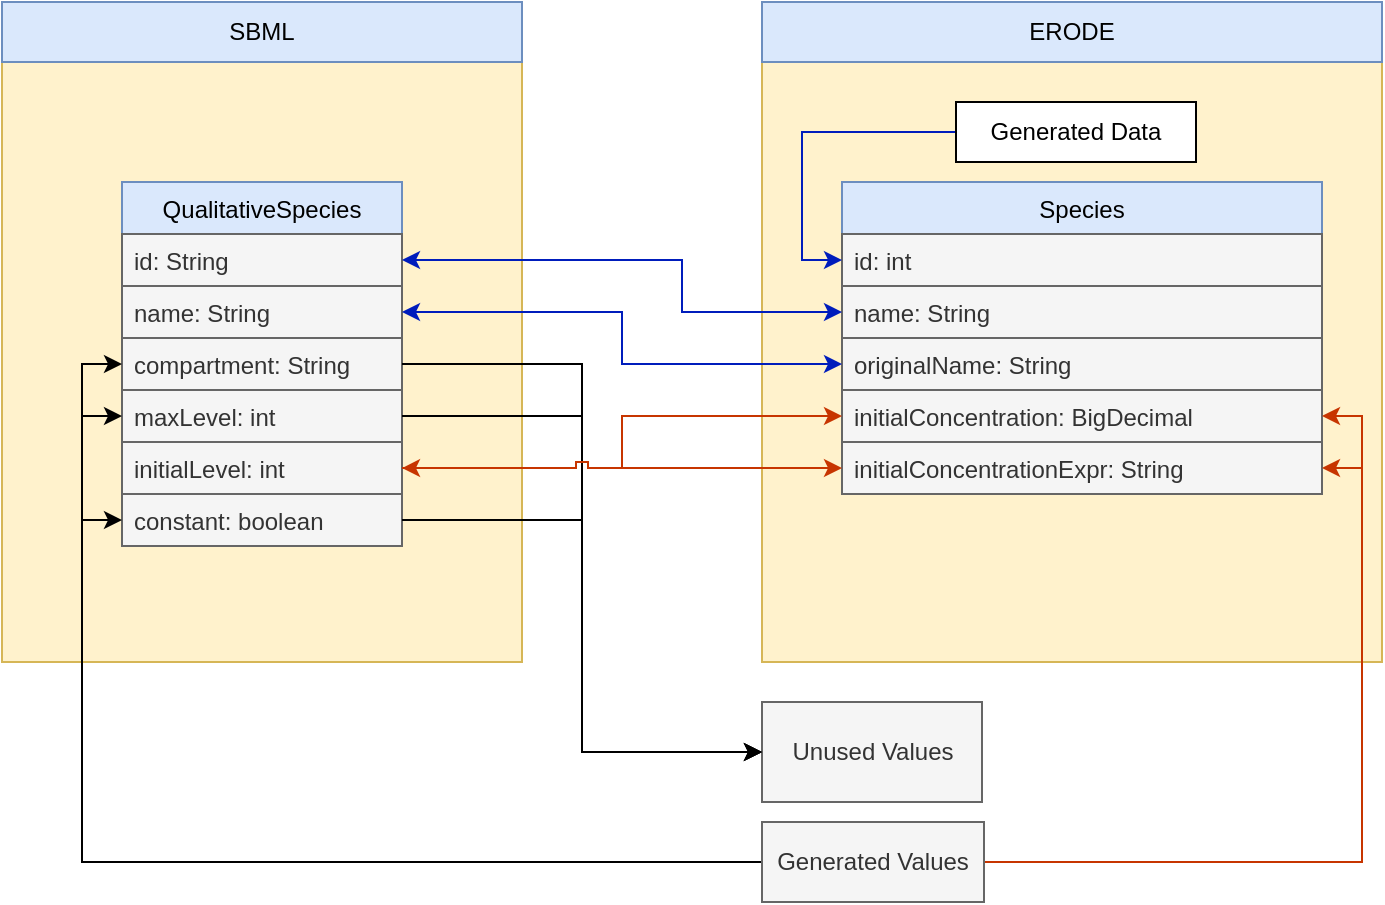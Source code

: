 <mxfile version="14.1.8" type="device"><diagram id="C5RBs43oDa-KdzZeNtuy" name="Page-1"><mxGraphModel dx="981" dy="567" grid="1" gridSize="10" guides="1" tooltips="1" connect="1" arrows="1" fold="1" page="1" pageScale="1" pageWidth="827" pageHeight="583" math="0" shadow="0"><root><mxCell id="WIyWlLk6GJQsqaUBKTNV-0"/><mxCell id="WIyWlLk6GJQsqaUBKTNV-1" parent="WIyWlLk6GJQsqaUBKTNV-0"/><mxCell id="7yNVg6CUx43FvdOQkHoD-31" value="" style="rounded=0;whiteSpace=wrap;html=1;fillColor=#fff2cc;strokeColor=#d6b656;" vertex="1" parent="WIyWlLk6GJQsqaUBKTNV-1"><mxGeometry x="449" y="80" width="310" height="330" as="geometry"/></mxCell><mxCell id="7yNVg6CUx43FvdOQkHoD-29" value="" style="rounded=0;whiteSpace=wrap;html=1;fillColor=#fff2cc;strokeColor=#d6b656;" vertex="1" parent="WIyWlLk6GJQsqaUBKTNV-1"><mxGeometry x="69" y="80" width="260" height="330" as="geometry"/></mxCell><mxCell id="7yNVg6CUx43FvdOQkHoD-0" value="QualitativeSpecies" style="swimlane;fontStyle=0;childLayout=stackLayout;horizontal=1;startSize=26;horizontalStack=0;resizeParent=1;resizeParentMax=0;resizeLast=0;collapsible=1;marginBottom=0;fillColor=#dae8fc;strokeColor=#6c8ebf;" vertex="1" parent="WIyWlLk6GJQsqaUBKTNV-1"><mxGeometry x="129" y="170" width="140" height="182" as="geometry"/></mxCell><mxCell id="7yNVg6CUx43FvdOQkHoD-1" value="id: String" style="text;align=left;verticalAlign=top;spacingLeft=4;spacingRight=4;overflow=hidden;rotatable=0;points=[[0,0.5],[1,0.5]];portConstraint=eastwest;fillColor=#f5f5f5;strokeColor=#666666;fontColor=#333333;" vertex="1" parent="7yNVg6CUx43FvdOQkHoD-0"><mxGeometry y="26" width="140" height="26" as="geometry"/></mxCell><mxCell id="7yNVg6CUx43FvdOQkHoD-2" value="name: String" style="text;align=left;verticalAlign=top;spacingLeft=4;spacingRight=4;overflow=hidden;rotatable=0;points=[[0,0.5],[1,0.5]];portConstraint=eastwest;fillColor=#f5f5f5;strokeColor=#666666;fontColor=#333333;" vertex="1" parent="7yNVg6CUx43FvdOQkHoD-0"><mxGeometry y="52" width="140" height="26" as="geometry"/></mxCell><mxCell id="7yNVg6CUx43FvdOQkHoD-3" value="compartment: String" style="text;align=left;verticalAlign=top;spacingLeft=4;spacingRight=4;overflow=hidden;rotatable=0;points=[[0,0.5],[1,0.5]];portConstraint=eastwest;fillColor=#f5f5f5;strokeColor=#666666;fontColor=#333333;" vertex="1" parent="7yNVg6CUx43FvdOQkHoD-0"><mxGeometry y="78" width="140" height="26" as="geometry"/></mxCell><mxCell id="7yNVg6CUx43FvdOQkHoD-4" value="maxLevel: int" style="text;align=left;verticalAlign=top;spacingLeft=4;spacingRight=4;overflow=hidden;rotatable=0;points=[[0,0.5],[1,0.5]];portConstraint=eastwest;fillColor=#f5f5f5;strokeColor=#666666;fontColor=#333333;" vertex="1" parent="7yNVg6CUx43FvdOQkHoD-0"><mxGeometry y="104" width="140" height="26" as="geometry"/></mxCell><mxCell id="7yNVg6CUx43FvdOQkHoD-5" value="initialLevel: int" style="text;align=left;verticalAlign=top;spacingLeft=4;spacingRight=4;overflow=hidden;rotatable=0;points=[[0,0.5],[1,0.5]];portConstraint=eastwest;fillColor=#f5f5f5;strokeColor=#666666;fontColor=#333333;" vertex="1" parent="7yNVg6CUx43FvdOQkHoD-0"><mxGeometry y="130" width="140" height="26" as="geometry"/></mxCell><mxCell id="7yNVg6CUx43FvdOQkHoD-6" value="constant: boolean" style="text;align=left;verticalAlign=top;spacingLeft=4;spacingRight=4;overflow=hidden;rotatable=0;points=[[0,0.5],[1,0.5]];portConstraint=eastwest;fillColor=#f5f5f5;strokeColor=#666666;fontColor=#333333;" vertex="1" parent="7yNVg6CUx43FvdOQkHoD-0"><mxGeometry y="156" width="140" height="26" as="geometry"/></mxCell><mxCell id="7yNVg6CUx43FvdOQkHoD-11" value="Species" style="swimlane;fontStyle=0;childLayout=stackLayout;horizontal=1;startSize=26;horizontalStack=0;resizeParent=1;resizeParentMax=0;resizeLast=0;collapsible=1;marginBottom=0;fillColor=#dae8fc;strokeColor=#6c8ebf;" vertex="1" parent="WIyWlLk6GJQsqaUBKTNV-1"><mxGeometry x="489" y="170" width="240" height="156" as="geometry"/></mxCell><mxCell id="7yNVg6CUx43FvdOQkHoD-12" value="id: int" style="text;align=left;verticalAlign=top;spacingLeft=4;spacingRight=4;overflow=hidden;rotatable=0;points=[[0,0.5],[1,0.5]];portConstraint=eastwest;fillColor=#f5f5f5;strokeColor=#666666;fontColor=#333333;" vertex="1" parent="7yNVg6CUx43FvdOQkHoD-11"><mxGeometry y="26" width="240" height="26" as="geometry"/></mxCell><mxCell id="7yNVg6CUx43FvdOQkHoD-13" value="name: String" style="text;align=left;verticalAlign=top;spacingLeft=4;spacingRight=4;overflow=hidden;rotatable=0;points=[[0,0.5],[1,0.5]];portConstraint=eastwest;fillColor=#f5f5f5;strokeColor=#666666;fontColor=#333333;" vertex="1" parent="7yNVg6CUx43FvdOQkHoD-11"><mxGeometry y="52" width="240" height="26" as="geometry"/></mxCell><mxCell id="7yNVg6CUx43FvdOQkHoD-26" value="originalName: String" style="text;align=left;verticalAlign=top;spacingLeft=4;spacingRight=4;overflow=hidden;rotatable=0;points=[[0,0.5],[1,0.5]];portConstraint=eastwest;fillColor=#f5f5f5;strokeColor=#666666;fontColor=#333333;" vertex="1" parent="7yNVg6CUx43FvdOQkHoD-11"><mxGeometry y="78" width="240" height="26" as="geometry"/></mxCell><mxCell id="7yNVg6CUx43FvdOQkHoD-14" value="initialConcentration: BigDecimal" style="text;align=left;verticalAlign=top;spacingLeft=4;spacingRight=4;overflow=hidden;rotatable=0;points=[[0,0.5],[1,0.5]];portConstraint=eastwest;fillColor=#f5f5f5;strokeColor=#666666;fontColor=#333333;" vertex="1" parent="7yNVg6CUx43FvdOQkHoD-11"><mxGeometry y="104" width="240" height="26" as="geometry"/></mxCell><mxCell id="7yNVg6CUx43FvdOQkHoD-16" value="initialConcentrationExpr: String" style="text;align=left;verticalAlign=top;spacingLeft=4;spacingRight=4;overflow=hidden;rotatable=0;points=[[0,0.5],[1,0.5]];portConstraint=eastwest;fillColor=#f5f5f5;strokeColor=#666666;fontColor=#333333;" vertex="1" parent="7yNVg6CUx43FvdOQkHoD-11"><mxGeometry y="130" width="240" height="26" as="geometry"/></mxCell><mxCell id="7yNVg6CUx43FvdOQkHoD-19" value="Unused Values" style="html=1;fillColor=#f5f5f5;strokeColor=#666666;fontColor=#333333;" vertex="1" parent="WIyWlLk6GJQsqaUBKTNV-1"><mxGeometry x="449" y="430" width="110" height="50" as="geometry"/></mxCell><mxCell id="7yNVg6CUx43FvdOQkHoD-20" style="edgeStyle=orthogonalEdgeStyle;rounded=0;orthogonalLoop=1;jettySize=auto;html=1;entryX=0;entryY=0.5;entryDx=0;entryDy=0;fillColor=#f5f5f5;" edge="1" parent="WIyWlLk6GJQsqaUBKTNV-1" source="7yNVg6CUx43FvdOQkHoD-3" target="7yNVg6CUx43FvdOQkHoD-19"><mxGeometry relative="1" as="geometry"/></mxCell><mxCell id="7yNVg6CUx43FvdOQkHoD-21" style="edgeStyle=orthogonalEdgeStyle;rounded=0;orthogonalLoop=1;jettySize=auto;html=1;entryX=0;entryY=0.5;entryDx=0;entryDy=0;fillColor=#f5f5f5;" edge="1" parent="WIyWlLk6GJQsqaUBKTNV-1" source="7yNVg6CUx43FvdOQkHoD-4" target="7yNVg6CUx43FvdOQkHoD-19"><mxGeometry relative="1" as="geometry"/></mxCell><mxCell id="7yNVg6CUx43FvdOQkHoD-22" style="edgeStyle=orthogonalEdgeStyle;rounded=0;orthogonalLoop=1;jettySize=auto;html=1;entryX=0;entryY=0.5;entryDx=0;entryDy=0;fillColor=#f5f5f5;" edge="1" parent="WIyWlLk6GJQsqaUBKTNV-1" source="7yNVg6CUx43FvdOQkHoD-6" target="7yNVg6CUx43FvdOQkHoD-19"><mxGeometry relative="1" as="geometry"/></mxCell><mxCell id="7yNVg6CUx43FvdOQkHoD-23" style="edgeStyle=orthogonalEdgeStyle;rounded=0;orthogonalLoop=1;jettySize=auto;html=1;entryX=0;entryY=0.5;entryDx=0;entryDy=0;jumpStyle=sharp;fillColor=#fa6800;strokeColor=#C73500;" edge="1" parent="WIyWlLk6GJQsqaUBKTNV-1" source="7yNVg6CUx43FvdOQkHoD-5" target="7yNVg6CUx43FvdOQkHoD-14"><mxGeometry relative="1" as="geometry"/></mxCell><mxCell id="7yNVg6CUx43FvdOQkHoD-27" style="edgeStyle=orthogonalEdgeStyle;rounded=0;jumpStyle=sharp;orthogonalLoop=1;jettySize=auto;html=1;entryX=0;entryY=0.5;entryDx=0;entryDy=0;fillColor=#0050ef;strokeColor=#001DBC;startArrow=classic;startFill=1;" edge="1" parent="WIyWlLk6GJQsqaUBKTNV-1" source="7yNVg6CUx43FvdOQkHoD-2" target="7yNVg6CUx43FvdOQkHoD-26"><mxGeometry relative="1" as="geometry"/></mxCell><mxCell id="7yNVg6CUx43FvdOQkHoD-28" style="edgeStyle=orthogonalEdgeStyle;rounded=0;jumpStyle=sharp;orthogonalLoop=1;jettySize=auto;html=1;entryX=0;entryY=0.5;entryDx=0;entryDy=0;fillColor=#0050ef;strokeColor=#001DBC;startArrow=classic;startFill=1;" edge="1" parent="WIyWlLk6GJQsqaUBKTNV-1" source="7yNVg6CUx43FvdOQkHoD-1" target="7yNVg6CUx43FvdOQkHoD-13"><mxGeometry relative="1" as="geometry"><Array as="points"><mxPoint x="409" y="209"/><mxPoint x="409" y="235"/></Array></mxGeometry></mxCell><mxCell id="7yNVg6CUx43FvdOQkHoD-30" value="SBML" style="rounded=0;whiteSpace=wrap;html=1;fillColor=#dae8fc;strokeColor=#6c8ebf;" vertex="1" parent="WIyWlLk6GJQsqaUBKTNV-1"><mxGeometry x="69" y="80" width="260" height="30" as="geometry"/></mxCell><mxCell id="7yNVg6CUx43FvdOQkHoD-32" value="ERODE" style="rounded=0;whiteSpace=wrap;html=1;fillColor=#dae8fc;strokeColor=#6c8ebf;" vertex="1" parent="WIyWlLk6GJQsqaUBKTNV-1"><mxGeometry x="449" y="80" width="310" height="30" as="geometry"/></mxCell><mxCell id="7yNVg6CUx43FvdOQkHoD-33" style="edgeStyle=orthogonalEdgeStyle;rounded=0;jumpStyle=sharp;orthogonalLoop=1;jettySize=auto;html=1;fillColor=#fa6800;strokeColor=#C73500;startArrow=classic;startFill=1;" edge="1" parent="WIyWlLk6GJQsqaUBKTNV-1"><mxGeometry relative="1" as="geometry"><mxPoint x="269" y="313.029" as="sourcePoint"/><mxPoint x="489" y="313.029" as="targetPoint"/><Array as="points"><mxPoint x="409" y="313"/><mxPoint x="409" y="313"/></Array></mxGeometry></mxCell><mxCell id="7yNVg6CUx43FvdOQkHoD-36" style="edgeStyle=orthogonalEdgeStyle;rounded=0;jumpStyle=sharp;orthogonalLoop=1;jettySize=auto;html=1;entryX=0;entryY=0.5;entryDx=0;entryDy=0;fillColor=#0050ef;strokeColor=#001DBC;" edge="1" parent="WIyWlLk6GJQsqaUBKTNV-1" source="7yNVg6CUx43FvdOQkHoD-34" target="7yNVg6CUx43FvdOQkHoD-12"><mxGeometry relative="1" as="geometry"><Array as="points"><mxPoint x="469" y="145"/><mxPoint x="469" y="209"/></Array></mxGeometry></mxCell><mxCell id="7yNVg6CUx43FvdOQkHoD-42" style="edgeStyle=orthogonalEdgeStyle;rounded=0;jumpStyle=sharp;orthogonalLoop=1;jettySize=auto;html=1;entryX=1;entryY=0.75;entryDx=0;entryDy=0;startArrow=none;startFill=0;strokeColor=#C73500;fillColor=#fa6800;exitX=1;exitY=0.5;exitDx=0;exitDy=0;" edge="1" parent="WIyWlLk6GJQsqaUBKTNV-1" source="7yNVg6CUx43FvdOQkHoD-37" target="7yNVg6CUx43FvdOQkHoD-11"><mxGeometry relative="1" as="geometry"><Array as="points"><mxPoint x="749" y="510"/><mxPoint x="749" y="287"/></Array></mxGeometry></mxCell><mxCell id="7yNVg6CUx43FvdOQkHoD-43" style="edgeStyle=orthogonalEdgeStyle;rounded=0;jumpStyle=sharp;orthogonalLoop=1;jettySize=auto;html=1;entryX=1;entryY=0.5;entryDx=0;entryDy=0;startArrow=none;startFill=0;strokeColor=#C73500;fillColor=#fa6800;exitX=1;exitY=0.5;exitDx=0;exitDy=0;" edge="1" parent="WIyWlLk6GJQsqaUBKTNV-1" source="7yNVg6CUx43FvdOQkHoD-37" target="7yNVg6CUx43FvdOQkHoD-16"><mxGeometry relative="1" as="geometry"><Array as="points"><mxPoint x="749" y="510"/><mxPoint x="749" y="313"/></Array></mxGeometry></mxCell><mxCell id="7yNVg6CUx43FvdOQkHoD-34" value="Generated Data" style="rounded=0;whiteSpace=wrap;html=1;" vertex="1" parent="WIyWlLk6GJQsqaUBKTNV-1"><mxGeometry x="546" y="130" width="120" height="30" as="geometry"/></mxCell><mxCell id="7yNVg6CUx43FvdOQkHoD-38" style="edgeStyle=orthogonalEdgeStyle;rounded=0;jumpStyle=sharp;orthogonalLoop=1;jettySize=auto;html=1;entryX=0;entryY=0.5;entryDx=0;entryDy=0;startArrow=none;startFill=0;" edge="1" parent="WIyWlLk6GJQsqaUBKTNV-1" source="7yNVg6CUx43FvdOQkHoD-37" target="7yNVg6CUx43FvdOQkHoD-6"><mxGeometry relative="1" as="geometry"><Array as="points"><mxPoint x="109" y="510"/><mxPoint x="109" y="339"/></Array></mxGeometry></mxCell><mxCell id="7yNVg6CUx43FvdOQkHoD-39" style="edgeStyle=orthogonalEdgeStyle;rounded=0;jumpStyle=sharp;orthogonalLoop=1;jettySize=auto;html=1;entryX=0;entryY=0.5;entryDx=0;entryDy=0;startArrow=none;startFill=0;" edge="1" parent="WIyWlLk6GJQsqaUBKTNV-1" source="7yNVg6CUx43FvdOQkHoD-37" target="7yNVg6CUx43FvdOQkHoD-4"><mxGeometry relative="1" as="geometry"><Array as="points"><mxPoint x="109" y="510"/><mxPoint x="109" y="287"/></Array></mxGeometry></mxCell><mxCell id="7yNVg6CUx43FvdOQkHoD-40" style="edgeStyle=orthogonalEdgeStyle;rounded=0;jumpStyle=sharp;orthogonalLoop=1;jettySize=auto;html=1;entryX=0;entryY=0.5;entryDx=0;entryDy=0;startArrow=none;startFill=0;" edge="1" parent="WIyWlLk6GJQsqaUBKTNV-1" source="7yNVg6CUx43FvdOQkHoD-37" target="7yNVg6CUx43FvdOQkHoD-0"><mxGeometry relative="1" as="geometry"/></mxCell><mxCell id="7yNVg6CUx43FvdOQkHoD-37" value="Generated Values" style="rounded=0;whiteSpace=wrap;html=1;strokeColor=#666666;fillColor=#f5f5f5;fontColor=#333333;" vertex="1" parent="WIyWlLk6GJQsqaUBKTNV-1"><mxGeometry x="449" y="490" width="111" height="40" as="geometry"/></mxCell></root></mxGraphModel></diagram></mxfile>